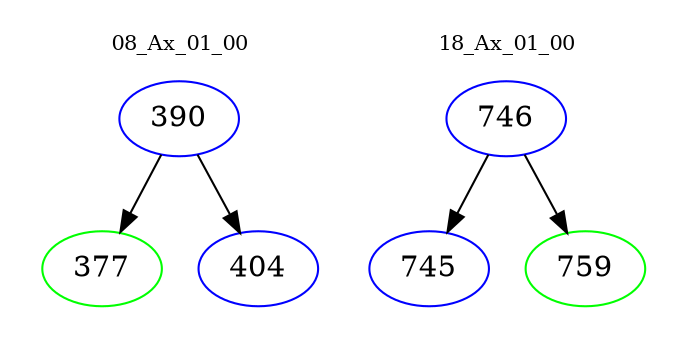 digraph{
subgraph cluster_0 {
color = white
label = "08_Ax_01_00";
fontsize=10;
T0_390 [label="390", color="blue"]
T0_390 -> T0_377 [color="black"]
T0_377 [label="377", color="green"]
T0_390 -> T0_404 [color="black"]
T0_404 [label="404", color="blue"]
}
subgraph cluster_1 {
color = white
label = "18_Ax_01_00";
fontsize=10;
T1_746 [label="746", color="blue"]
T1_746 -> T1_745 [color="black"]
T1_745 [label="745", color="blue"]
T1_746 -> T1_759 [color="black"]
T1_759 [label="759", color="green"]
}
}
